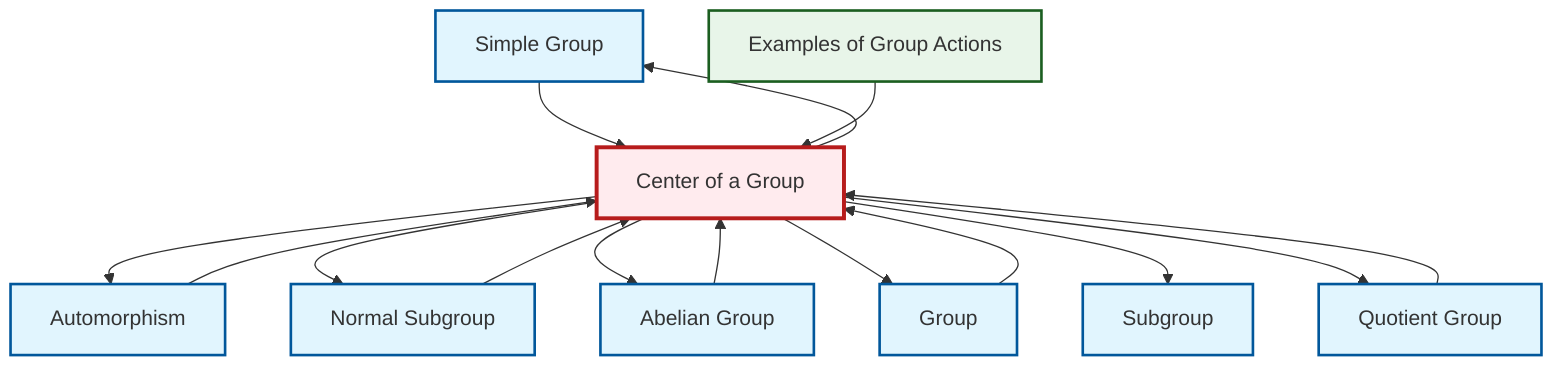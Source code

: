 graph TD
    classDef definition fill:#e1f5fe,stroke:#01579b,stroke-width:2px
    classDef theorem fill:#f3e5f5,stroke:#4a148c,stroke-width:2px
    classDef axiom fill:#fff3e0,stroke:#e65100,stroke-width:2px
    classDef example fill:#e8f5e9,stroke:#1b5e20,stroke-width:2px
    classDef current fill:#ffebee,stroke:#b71c1c,stroke-width:3px
    def-simple-group["Simple Group"]:::definition
    def-subgroup["Subgroup"]:::definition
    ex-group-action-examples["Examples of Group Actions"]:::example
    def-abelian-group["Abelian Group"]:::definition
    def-normal-subgroup["Normal Subgroup"]:::definition
    def-automorphism["Automorphism"]:::definition
    def-group["Group"]:::definition
    def-center-of-group["Center of a Group"]:::definition
    def-quotient-group["Quotient Group"]:::definition
    def-simple-group --> def-center-of-group
    def-normal-subgroup --> def-center-of-group
    def-center-of-group --> def-automorphism
    def-center-of-group --> def-simple-group
    def-quotient-group --> def-center-of-group
    def-group --> def-center-of-group
    def-center-of-group --> def-normal-subgroup
    def-automorphism --> def-center-of-group
    def-center-of-group --> def-abelian-group
    def-center-of-group --> def-group
    def-abelian-group --> def-center-of-group
    def-center-of-group --> def-subgroup
    def-center-of-group --> def-quotient-group
    ex-group-action-examples --> def-center-of-group
    class def-center-of-group current